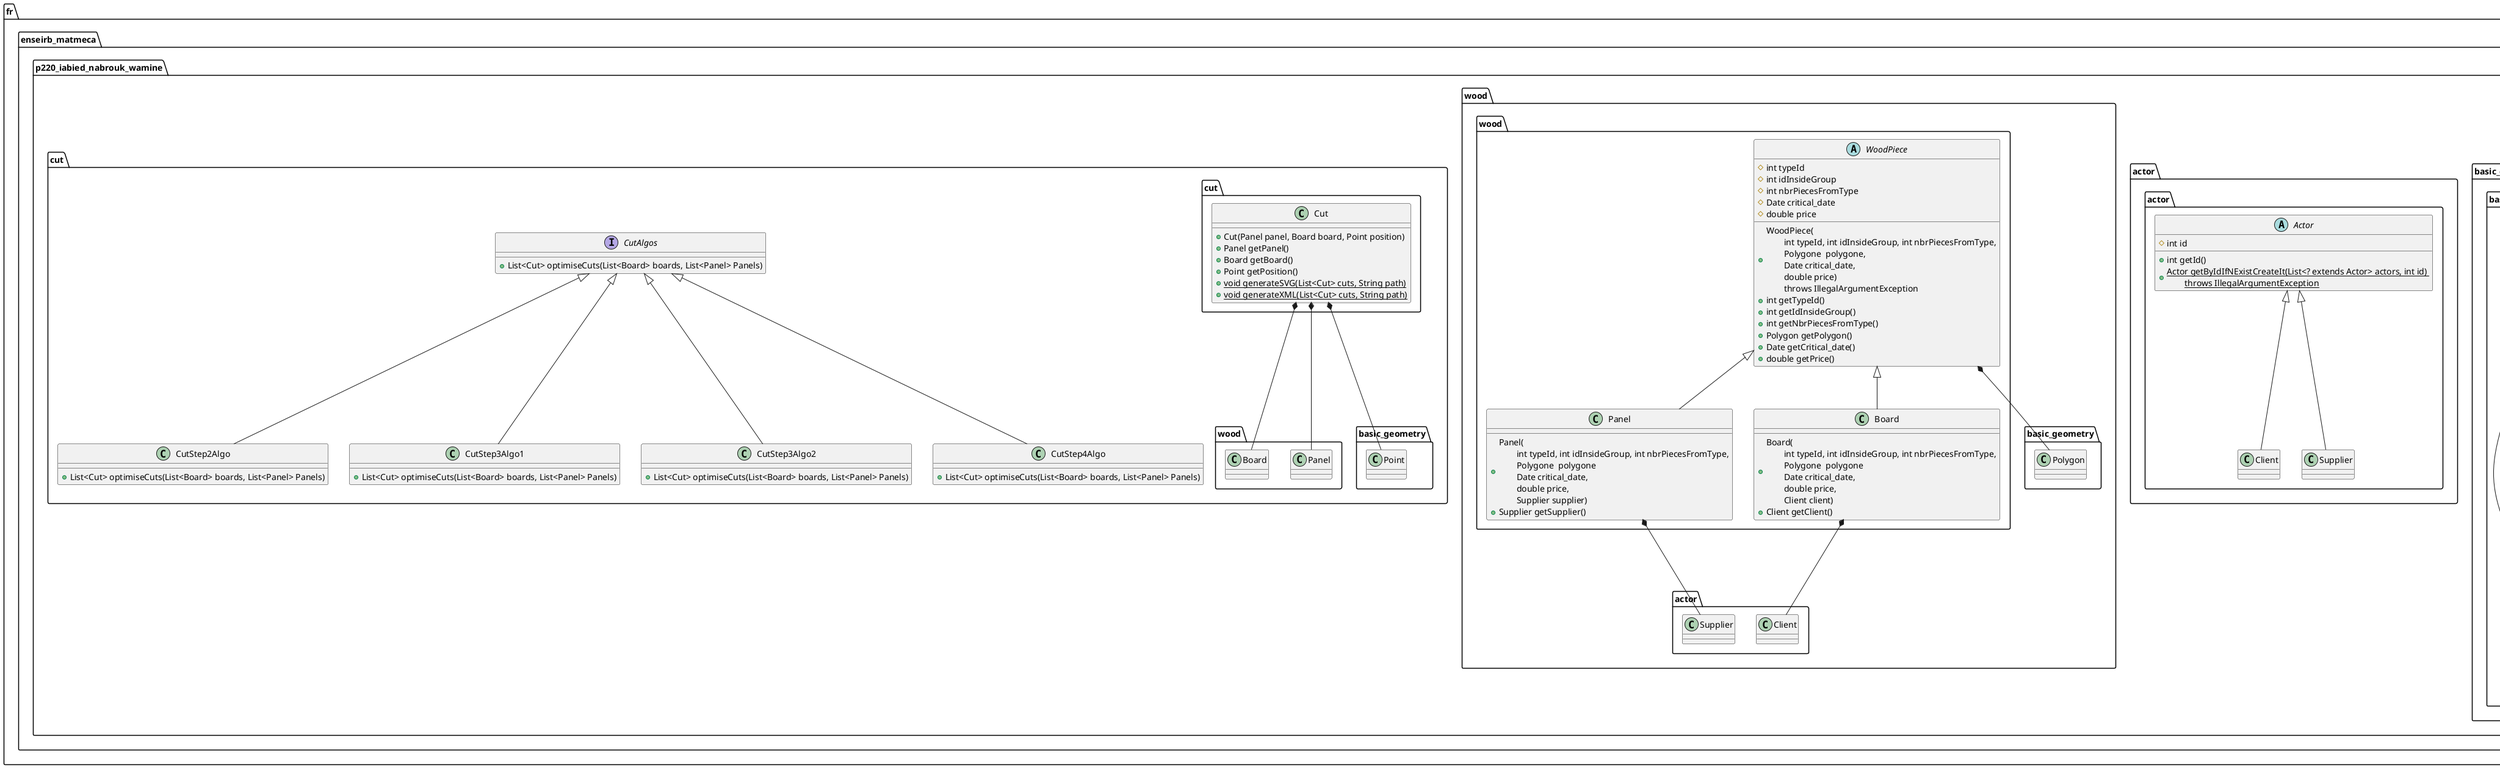 @startuml uml

package "fr.enseirb_matmeca.p220_iabied_nabrouk_wamine"{

    package "basic_geometry"{

        class basic_geometry.Point {

            - double x
            - double y

            + Point(double x, double y)\n\tthrows IllegalArgumentException
            + Point()
            + double getX()
            + void setX(double x)
            + double getY()
            + void setY(double y)

        }

        class basic_geometry.Polygon {

            + Polygon(List<Point> pts)
            + Polygon()
            + List<Point> getPts();
            + {static} boolean overlap(Polygon p1, Polygon p2)

        }
        basic_geometry.Polygon "1" *-- "*" basic_geometry.Point

        class basic_geometry.Rectangle {

            - double lenght
            - double width
            
            + Rectangle(Point leftTopPt, double lenght, double width)\n\tthrows IllegalArgumentException
            + Point getLeftTopPt()
            + double getLenght()
            + double getWidth()
            + {static} boolean overlap(Rectangle r1, Rectangle r2)
        }
        basic_geometry.Rectangle *-- basic_geometry.Point

        basic_geometry.Polygon <|-- basic_geometry.Rectangle

    }

    package "actor"{

        abstract class actor.Actor{
            # int id

            + int getId()
            + {static} Actor getByIdIfNExistCreateIt(List<? extends Actor> actors, int id) \n\tthrows IllegalArgumentException
        }

        class actor.Client{

        }

        class actor.Supplier{
            
        }

        actor.Actor <|-- actor.Client
        actor.Actor <|-- actor.Supplier

    }

    package "wood"{

        abstract class wood.WoodPiece {

            # int typeId
            # int idInsideGroup
            # int nbrPiecesFromType
            # Date critical_date
            # double price

            + WoodPiece(\n\tint typeId, int idInsideGroup, int nbrPiecesFromType,\n\tPolygone  polygone,\n\tDate critical_date,\n\tdouble price)\n\tthrows IllegalArgumentException
            + int getTypeId()
            + int getIdInsideGroup()
            + int getNbrPiecesFromType()
            + Polygon getPolygon()
            + Date getCritical_date()
            + double getPrice()

        }
        wood.WoodPiece *-- basic_geometry.Polygon

        class wood.Panel {
            + Panel(\n\tint typeId, int idInsideGroup, int nbrPiecesFromType,\n\tPolygone  polygone\n\tDate critical_date,\n\tdouble price,\n\tSupplier supplier)
            + Supplier getSupplier()
        }
        wood.Panel *-- actor.Supplier

        class wood.Board {
            + Board(\n\tint typeId, int idInsideGroup, int nbrPiecesFromType,\n\tPolygone  polygone\n\tDate critical_date,\n\tdouble price,\n\tClient client)
            + Client getClient()
        }
        wood.Board *-- actor.Client

        wood.WoodPiece <|-- wood.Panel
        wood.WoodPiece <|-- wood.Board

    }

    package "cut" {
        
        class cut.Cut {

            + Cut(Panel panel, Board board, Point position)
            + Panel getPanel()
            + Board getBoard()
            + Point getPosition()
            + {static} void generateSVG(List<Cut> cuts, String path)
            + {static} void generateXML(List<Cut> cuts, String path)

        }
        cut.Cut *-- wood.Panel
        cut.Cut *-- wood.Board
        cut.Cut *-- basic_geometry.Point

        interface CutAlgos{
            + List<Cut> optimiseCuts(List<Board> boards, List<Panel> Panels)
        }

        class CutStep2Algo {
            + List<Cut> optimiseCuts(List<Board> boards, List<Panel> Panels)
        }

        class CutStep3Algo1 {
            + List<Cut> optimiseCuts(List<Board> boards, List<Panel> Panels)
        }

        class CutStep3Algo2 {
            + List<Cut> optimiseCuts(List<Board> boards, List<Panel> Panels)
        }

        class CutStep4Algo {
            + List<Cut> optimiseCuts(List<Board> boards, List<Panel> Panels)
        }

        CutAlgos <|-- CutStep2Algo
        CutAlgos <|-- CutStep3Algo1
        CutAlgos <|-- CutStep3Algo2
        CutAlgos <|-- CutStep4Algo

    }

}


@enduml